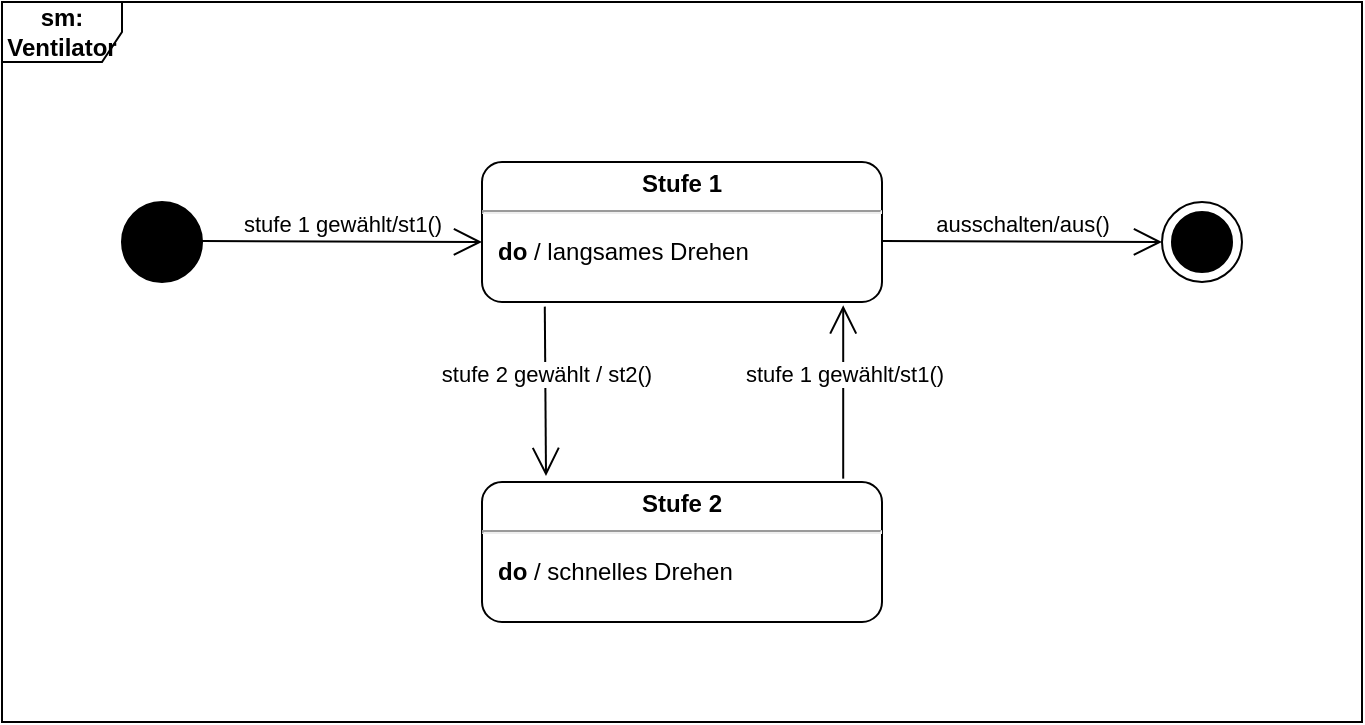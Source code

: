 <mxfile>
    <diagram id="fWehLXe2H5ZnKro7KGSF" name="Seite-1">
        <mxGraphModel dx="916" dy="575" grid="1" gridSize="10" guides="1" tooltips="1" connect="1" arrows="1" fold="1" page="1" pageScale="1" pageWidth="827" pageHeight="1169" math="0" shadow="0">
            <root>
                <mxCell id="0"/>
                <mxCell id="1" parent="0"/>
                <mxCell id="2" value="&lt;b&gt;sm: Ventilator&lt;/b&gt;" style="shape=umlFrame;whiteSpace=wrap;html=1;" parent="1" vertex="1">
                    <mxGeometry x="80" y="160" width="680" height="360" as="geometry"/>
                </mxCell>
                <mxCell id="3" value="" style="shape=ellipse;html=1;fillColor=strokeColor;fontSize=18;fontColor=#ffffff;" parent="1" vertex="1">
                    <mxGeometry x="140" y="260" width="40" height="40" as="geometry"/>
                </mxCell>
                <mxCell id="4" value="" style="shape=mxgraph.sysml.actFinal;html=1;verticalLabelPosition=bottom;labelBackgroundColor=#ffffff;verticalAlign=top;" parent="1" vertex="1">
                    <mxGeometry x="660" y="260" width="40" height="40" as="geometry"/>
                </mxCell>
                <mxCell id="5" value="&lt;p style=&quot;margin:0px;margin-top:4px;text-align:center;&quot;&gt;&lt;b&gt;Stufe 1&lt;/b&gt;&lt;/p&gt;&lt;hr&gt;&lt;p&gt;&lt;/p&gt;&lt;p style=&quot;margin:0px;margin-left:8px;text-align:left;&quot;&gt;&lt;b&gt;do&lt;/b&gt; / langsames Drehen&lt;br&gt;&lt;br&gt;&lt;/p&gt;" style="shape=mxgraph.sysml.simpleState;html=1;overflow=fill;whiteSpace=wrap;align=center;" parent="1" vertex="1">
                    <mxGeometry x="320" y="240" width="200" height="70" as="geometry"/>
                </mxCell>
                <mxCell id="7" value="&lt;p style=&quot;margin:0px;margin-top:4px;text-align:center;&quot;&gt;&lt;b&gt;Stufe 2&lt;/b&gt;&lt;/p&gt;&lt;hr&gt;&lt;p&gt;&lt;/p&gt;&lt;p style=&quot;margin:0px;margin-left:8px;text-align:left;&quot;&gt;&lt;b&gt;do&lt;/b&gt; / schnelles Drehen&lt;br&gt;&lt;br&gt;&lt;/p&gt;" style="shape=mxgraph.sysml.simpleState;html=1;overflow=fill;whiteSpace=wrap;align=center;" parent="1" vertex="1">
                    <mxGeometry x="320" y="400" width="200" height="70" as="geometry"/>
                </mxCell>
                <mxCell id="8" value="stufe 1 gewählt/st1()" style="edgeStyle=none;html=1;endArrow=open;endSize=12;strokeWidth=1;verticalAlign=bottom;" parent="1" edge="1">
                    <mxGeometry width="160" relative="1" as="geometry">
                        <mxPoint x="180" y="279.5" as="sourcePoint"/>
                        <mxPoint x="320" y="280" as="targetPoint"/>
                    </mxGeometry>
                </mxCell>
                <mxCell id="11" value="ausschalten/aus()" style="edgeStyle=none;html=1;endArrow=open;endSize=12;strokeWidth=1;verticalAlign=bottom;" parent="1" edge="1">
                    <mxGeometry width="160" relative="1" as="geometry">
                        <mxPoint x="520" y="279.5" as="sourcePoint"/>
                        <mxPoint x="660" y="280" as="targetPoint"/>
                    </mxGeometry>
                </mxCell>
                <mxCell id="13" value="stufe 2 gewählt / st2()" style="edgeStyle=none;html=1;endArrow=open;endSize=12;strokeWidth=1;verticalAlign=bottom;entryX=0.16;entryY=-0.043;entryDx=0;entryDy=0;entryPerimeter=0;exitX=0.157;exitY=1.033;exitDx=0;exitDy=0;exitPerimeter=0;" parent="1" source="5" target="7" edge="1">
                    <mxGeometry width="160" relative="1" as="geometry">
                        <mxPoint x="260" y="320" as="sourcePoint"/>
                        <mxPoint x="420" y="320" as="targetPoint"/>
                    </mxGeometry>
                </mxCell>
                <mxCell id="14" value="stufe 1 gewählt/st1()" style="edgeStyle=none;html=1;endArrow=open;endSize=12;strokeWidth=1;verticalAlign=bottom;exitX=0.903;exitY=-0.024;exitDx=0;exitDy=0;exitPerimeter=0;entryX=0.903;entryY=1.024;entryDx=0;entryDy=0;entryPerimeter=0;" parent="1" source="7" target="5" edge="1">
                    <mxGeometry width="160" relative="1" as="geometry">
                        <mxPoint x="260" y="320" as="sourcePoint"/>
                        <mxPoint x="420" y="320" as="targetPoint"/>
                    </mxGeometry>
                </mxCell>
            </root>
        </mxGraphModel>
    </diagram>
</mxfile>